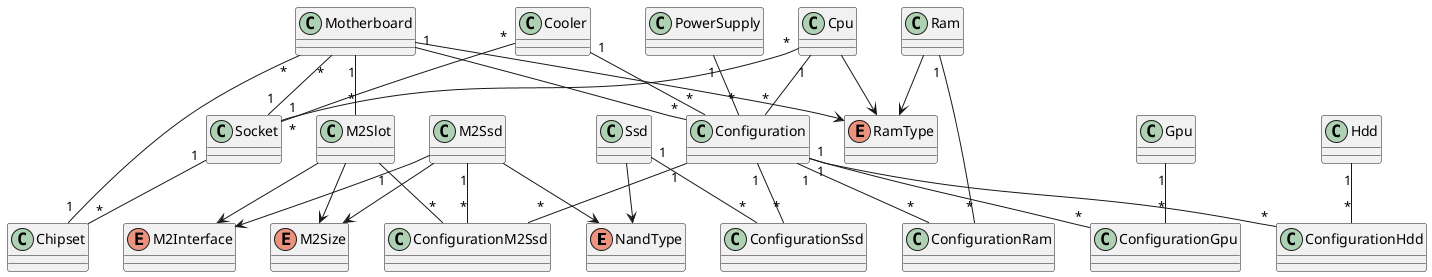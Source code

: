 @startuml Class diagram

enum NandType

enum RamType

enum M2Size

enum M2Interface

Motherboard --> RamType
Motherboard "*" -- "1" Socket
Motherboard "*" -- "1" Chipset
Motherboard "1" -- "*" M2Slot
Motherboard "1" -- "*" Configuration
class Motherboard

M2Slot --> M2Interface
M2Slot --> M2Size
M2Slot "1" -- "*" ConfigurationM2Ssd
class M2Slot

Socket "1" -- "*" Chipset
class Socket

class Chipset

Cpu --> RamType
Cpu "*" -- "1" Socket
Cpu "1" -- "*" Configuration
class Cpu

Cooler "*" -- "*" Socket
Cooler "1" -- "*" Configuration
class Cooler

Ram --> RamType
Ram "1" -- "*" ConfigurationRam
class Ram

Gpu "1" -- "*" ConfigurationGpu
class Gpu

Ssd "1" -- "*" ConfigurationSsd
Ssd --> NandType
class Ssd

Hdd "1" -- "*" ConfigurationHdd
class Hdd

M2Ssd "1" -- "*" ConfigurationM2Ssd
M2Ssd --> NandType
M2Ssd --> M2Interface
M2Ssd --> M2Size
class M2Ssd

PowerSupply "1" -- "*" Configuration
class PowerSupply

Configuration "1" -- "*" ConfigurationRam
Configuration "1" -- "*" ConfigurationGpu
Configuration "1" -- "*" ConfigurationSsd
Configuration "1" -- "*" ConfigurationHdd
Configuration "1" -- "*" ConfigurationM2Ssd
class Configuration

class ConfigurationRam

class ConfigurationGpu

class ConfigurationSsd

class ConfigurationHdd

class ConfigurationM2Ssd

@enduml
